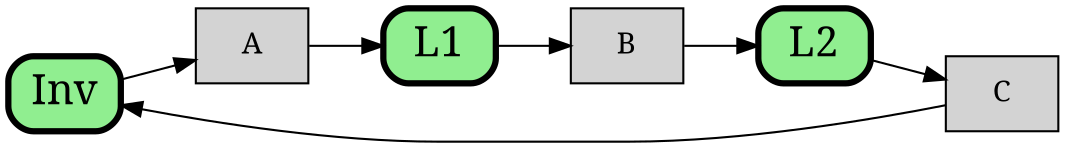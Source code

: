 digraph ThreeCycle {
    rankdir=LR;
    node [shape=rect,style="rounded,filled",fillcolor=lightgreen,fontname="Georgia"];

    Inv -> A [label=""];
    A -> L1;
    L1 -> B;
    B -> L2;
    L2 -> C;
    C -> Inv;
    
    A [shape=box,style=filled,fillcolor=lightgray,penwidth=1];
    B [shape=box,style=filled,fillcolor=lightgray,penwidth=1];
    C [shape=box,style=filled,fillcolor=lightgray,penwidth=1];
    
    Inv [penwidth=3,fontsize=20];
    L1 [penwidth=3,fontsize=20];
    L2 [penwidth=3,fontsize=20];
}
